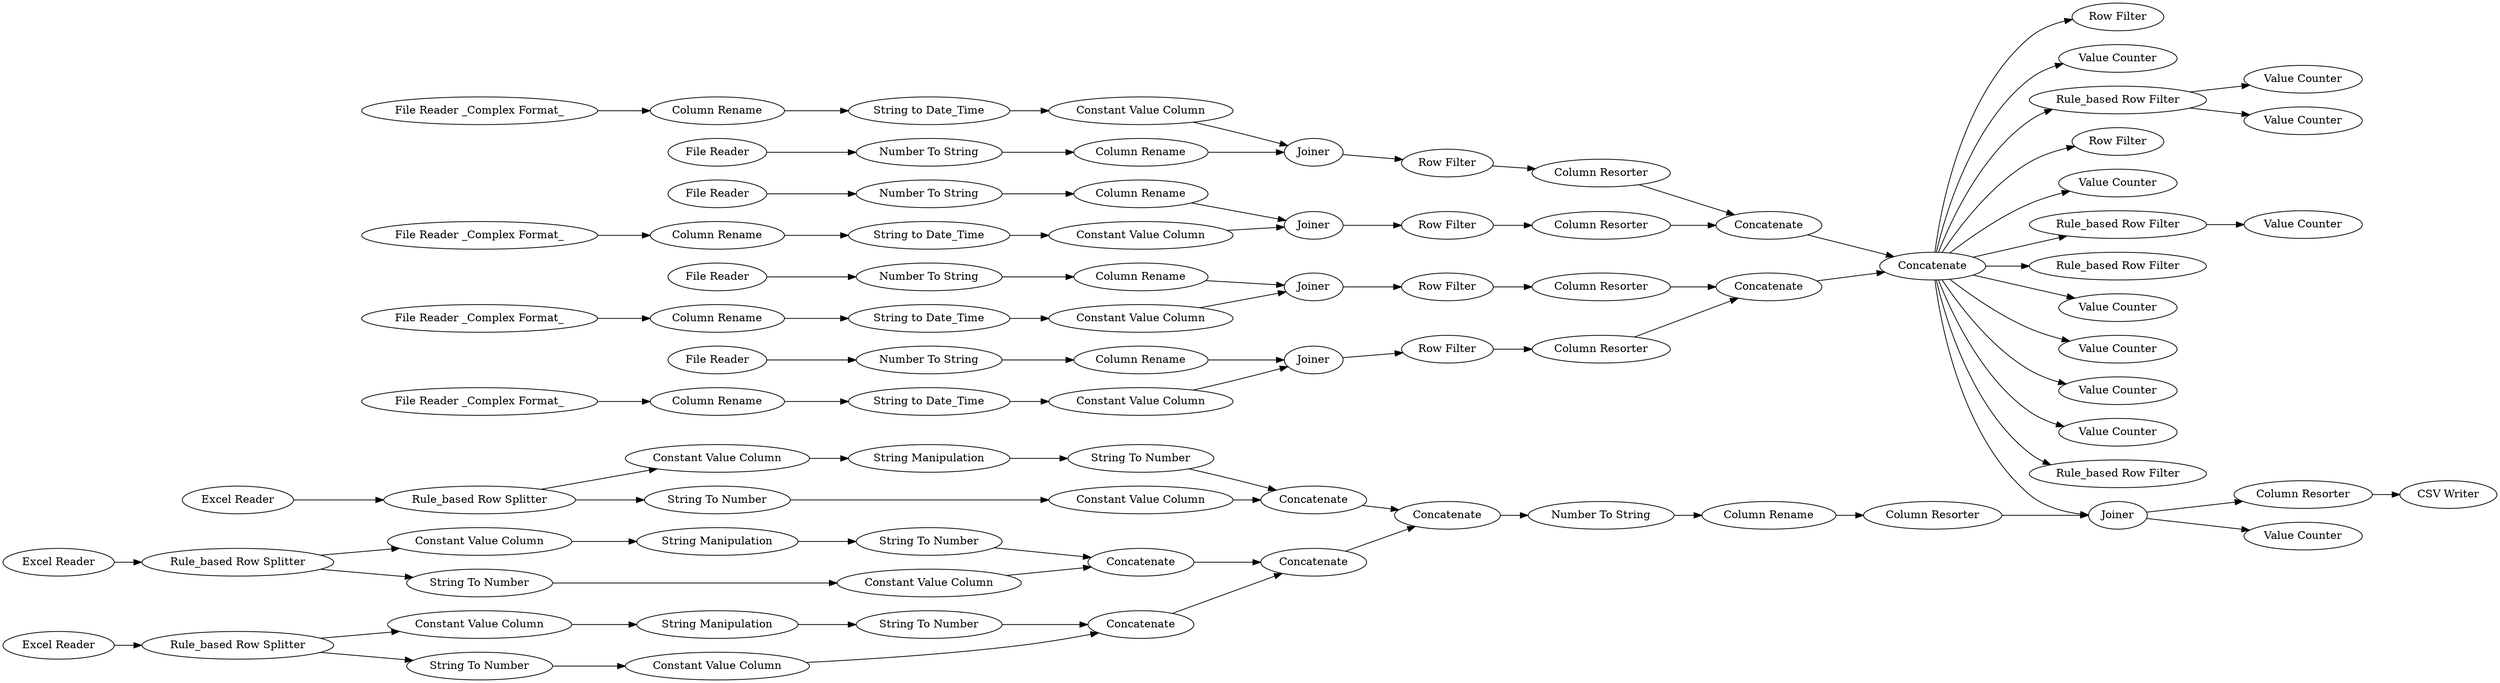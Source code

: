digraph {
	"5003084383739651542_111" [label=Concatenate]
	"5003084383739651542_87" [label="CSV Writer"]
	"5003084383739651542_99" [label="String to Date_Time"]
	"5003084383739651542_23" [label="Row Filter"]
	"5003084383739651542_70" [label="Constant Value Column"]
	"5003084383739651542_125" [label="Column Resorter"]
	"5003084383739651542_16" [label=Joiner]
	"5003084383739651542_26" [label="File Reader _Complex Format_"]
	"5003084383739651542_11" [label="File Reader _Complex Format_"]
	"5003084383739651542_39" [label="Column Resorter"]
	"5003084383739651542_37" [label="Column Resorter"]
	"5003084383739651542_96" [label="String to Date_Time"]
	"5003084383739651542_29" [label="Column Rename"]
	"5003084383739651542_32" [label="File Reader _Complex Format_"]
	"5003084383739651542_109" [label="String To Number"]
	"5003084383739651542_107" [label="Constant Value Column"]
	"5003084383739651542_100" [label="Column Rename"]
	"5003084383739651542_30" [label=Joiner]
	"5003084383739651542_42" [label=Concatenate]
	"5003084383739651542_75" [label="Number To String"]
	"5003084383739651542_77" [label="Row Filter"]
	"5003084383739651542_123" [label="String Manipulation"]
	"5003084383739651542_113" [label="Rule_based Row Splitter"]
	"5003084383739651542_118" [label=Concatenate]
	"5003084383739651542_115" [label="Constant Value Column"]
	"5003084383739651542_95" [label="Number To String"]
	"5003084383739651542_94" [label="Number To String"]
	"5003084383739651542_66" [label="Value Counter"]
	"5003084383739651542_102" [label="Rule_based Row Splitter"]
	"5003084383739651542_117" [label="String To Number"]
	"5003084383739651542_112" [label="String To Number"]
	"5003084383739651542_78" [label="Rule_based Row Filter"]
	"5003084383739651542_120" [label="Rule_based Row Splitter"]
	"5003084383739651542_72" [label="Row Filter"]
	"5003084383739651542_34" [label="File Reader"]
	"5003084383739651542_98" [label="String to Date_Time"]
	"5003084383739651542_41" [label=Concatenate]
	"5003084383739651542_57" [label="Value Counter"]
	"5003084383739651542_69" [label="Constant Value Column"]
	"5003084383739651542_36" [label=Concatenate]
	"5003084383739651542_21" [label="Column Rename"]
	"5003084383739651542_18" [label="File Reader _Complex Format_"]
	"5003084383739651542_20" [label="File Reader"]
	"5003084383739651542_121" [label="Constant Value Column"]
	"5003084383739651542_124" [label="String To Number"]
	"5003084383739651542_122" [label="Constant Value Column"]
	"5003084383739651542_33" [label="Column Rename"]
	"5003084383739651542_35" [label="Column Rename"]
	"5003084383739651542_93" [label="Number To String"]
	"5003084383739651542_65" [label=Concatenate]
	"5003084383739651542_64" [label=Concatenate]
	"5003084383739651542_14" [label="Column Rename"]
	"5003084383739651542_12" [label="Column Rename"]
	"5003084383739651542_28" [label="File Reader"]
	"5003084383739651542_83" [label="Rule_based Row Filter"]
	"5003084383739651542_119" [label="String To Number"]
	"5003084383739651542_19" [label="Column Rename"]
	"5003084383739651542_85" [label="Rule_based Row Filter"]
	"5003084383739651542_126" [label="Column Resorter"]
	"5003084383739651542_84" [label="Value Counter"]
	"5003084383739651542_40" [label="Column Resorter"]
	"5003084383739651542_62" [label="Excel Reader"]
	"5003084383739651542_92" [label="Number To String"]
	"5003084383739651542_108" [label="String Manipulation"]
	"5003084383739651542_58" [label="Value Counter"]
	"5003084383739651542_38" [label="Column Resorter"]
	"5003084383739651542_22" [label=Joiner]
	"5003084383739651542_101" [label="String To Number"]
	"5003084383739651542_59" [label="Value Counter"]
	"5003084383739651542_27" [label="Column Rename"]
	"5003084383739651542_116" [label="String Manipulation"]
	"5003084383739651542_63" [label="Excel Reader"]
	"5003084383739651542_31" [label="Row Filter"]
	"5003084383739651542_82" [label="Value Counter"]
	"5003084383739651542_110" [label=Concatenate]
	"5003084383739651542_74" [label=Joiner]
	"5003084383739651542_68" [label="Constant Value Column"]
	"5003084383739651542_86" [label="Value Counter"]
	"5003084383739651542_71" [label="Constant Value Column"]
	"5003084383739651542_24" [label=Joiner]
	"5003084383739651542_114" [label="Constant Value Column"]
	"5003084383739651542_13" [label="File Reader"]
	"5003084383739651542_54" [label="Value Counter"]
	"5003084383739651542_17" [label="Row Filter"]
	"5003084383739651542_56" [label="Value Counter"]
	"5003084383739651542_81" [label="Value Counter"]
	"5003084383739651542_97" [label="String to Date_Time"]
	"5003084383739651542_61" [label="Excel Reader"]
	"5003084383739651542_25" [label="Row Filter"]
	"5003084383739651542_73" [label="Rule_based Row Filter"]
	"5003084383739651542_104" [label="Constant Value Column"]
	"5003084383739651542_113" -> "5003084383739651542_112"
	"5003084383739651542_74" -> "5003084383739651542_126"
	"5003084383739651542_42" -> "5003084383739651542_59"
	"5003084383739651542_16" -> "5003084383739651542_17"
	"5003084383739651542_41" -> "5003084383739651542_42"
	"5003084383739651542_42" -> "5003084383739651542_73"
	"5003084383739651542_124" -> "5003084383739651542_118"
	"5003084383739651542_111" -> "5003084383739651542_64"
	"5003084383739651542_119" -> "5003084383739651542_121"
	"5003084383739651542_42" -> "5003084383739651542_83"
	"5003084383739651542_29" -> "5003084383739651542_24"
	"5003084383739651542_33" -> "5003084383739651542_96"
	"5003084383739651542_68" -> "5003084383739651542_30"
	"5003084383739651542_95" -> "5003084383739651542_14"
	"5003084383739651542_70" -> "5003084383739651542_22"
	"5003084383739651542_31" -> "5003084383739651542_37"
	"5003084383739651542_74" -> "5003084383739651542_86"
	"5003084383739651542_26" -> "5003084383739651542_27"
	"5003084383739651542_102" -> "5003084383739651542_101"
	"5003084383739651542_114" -> "5003084383739651542_111"
	"5003084383739651542_110" -> "5003084383739651542_64"
	"5003084383739651542_19" -> "5003084383739651542_98"
	"5003084383739651542_71" -> "5003084383739651542_16"
	"5003084383739651542_125" -> "5003084383739651542_74"
	"5003084383739651542_42" -> "5003084383739651542_74"
	"5003084383739651542_96" -> "5003084383739651542_68"
	"5003084383739651542_11" -> "5003084383739651542_12"
	"5003084383739651542_107" -> "5003084383739651542_108"
	"5003084383739651542_65" -> "5003084383739651542_75"
	"5003084383739651542_24" -> "5003084383739651542_25"
	"5003084383739651542_117" -> "5003084383739651542_111"
	"5003084383739651542_25" -> "5003084383739651542_38"
	"5003084383739651542_75" -> "5003084383739651542_100"
	"5003084383739651542_42" -> "5003084383739651542_56"
	"5003084383739651542_18" -> "5003084383739651542_19"
	"5003084383739651542_22" -> "5003084383739651542_23"
	"5003084383739651542_78" -> "5003084383739651542_81"
	"5003084383739651542_109" -> "5003084383739651542_110"
	"5003084383739651542_28" -> "5003084383739651542_93"
	"5003084383739651542_21" -> "5003084383739651542_22"
	"5003084383739651542_42" -> "5003084383739651542_66"
	"5003084383739651542_94" -> "5003084383739651542_21"
	"5003084383739651542_40" -> "5003084383739651542_41"
	"5003084383739651542_23" -> "5003084383739651542_39"
	"5003084383739651542_116" -> "5003084383739651542_117"
	"5003084383739651542_120" -> "5003084383739651542_119"
	"5003084383739651542_93" -> "5003084383739651542_29"
	"5003084383739651542_61" -> "5003084383739651542_113"
	"5003084383739651542_121" -> "5003084383739651542_118"
	"5003084383739651542_42" -> "5003084383739651542_85"
	"5003084383739651542_112" -> "5003084383739651542_114"
	"5003084383739651542_13" -> "5003084383739651542_95"
	"5003084383739651542_122" -> "5003084383739651542_123"
	"5003084383739651542_32" -> "5003084383739651542_33"
	"5003084383739651542_115" -> "5003084383739651542_116"
	"5003084383739651542_36" -> "5003084383739651542_42"
	"5003084383739651542_102" -> "5003084383739651542_107"
	"5003084383739651542_92" -> "5003084383739651542_35"
	"5003084383739651542_118" -> "5003084383739651542_65"
	"5003084383739651542_42" -> "5003084383739651542_58"
	"5003084383739651542_30" -> "5003084383739651542_31"
	"5003084383739651542_42" -> "5003084383739651542_54"
	"5003084383739651542_78" -> "5003084383739651542_82"
	"5003084383739651542_62" -> "5003084383739651542_102"
	"5003084383739651542_17" -> "5003084383739651542_40"
	"5003084383739651542_64" -> "5003084383739651542_65"
	"5003084383739651542_42" -> "5003084383739651542_77"
	"5003084383739651542_100" -> "5003084383739651542_125"
	"5003084383739651542_126" -> "5003084383739651542_87"
	"5003084383739651542_42" -> "5003084383739651542_57"
	"5003084383739651542_27" -> "5003084383739651542_97"
	"5003084383739651542_97" -> "5003084383739651542_69"
	"5003084383739651542_101" -> "5003084383739651542_104"
	"5003084383739651542_63" -> "5003084383739651542_120"
	"5003084383739651542_34" -> "5003084383739651542_92"
	"5003084383739651542_108" -> "5003084383739651542_109"
	"5003084383739651542_39" -> "5003084383739651542_41"
	"5003084383739651542_12" -> "5003084383739651542_99"
	"5003084383739651542_113" -> "5003084383739651542_115"
	"5003084383739651542_42" -> "5003084383739651542_78"
	"5003084383739651542_98" -> "5003084383739651542_70"
	"5003084383739651542_14" -> "5003084383739651542_16"
	"5003084383739651542_38" -> "5003084383739651542_36"
	"5003084383739651542_35" -> "5003084383739651542_30"
	"5003084383739651542_83" -> "5003084383739651542_84"
	"5003084383739651542_20" -> "5003084383739651542_94"
	"5003084383739651542_120" -> "5003084383739651542_122"
	"5003084383739651542_104" -> "5003084383739651542_110"
	"5003084383739651542_69" -> "5003084383739651542_24"
	"5003084383739651542_42" -> "5003084383739651542_72"
	"5003084383739651542_123" -> "5003084383739651542_124"
	"5003084383739651542_37" -> "5003084383739651542_36"
	"5003084383739651542_99" -> "5003084383739651542_71"
	rankdir=LR
}
